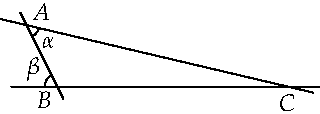 settings.tex="pdflatex";

texpreamble("\usepackage{amsmath}
\usepackage{amsthm,amssymb}
\usepackage{mathpazo}
\usepackage[svgnames]{xcolor}
");
import graph;

size(160);


pair A=(-0.5,1);
pair B=-A;
pair C=(8,-1);

real h=0.2;

draw(A+h*(A-B)--B+h*(B-A));
draw(A+0.5h*(A-C)--C+0.5h*(C-A));
draw(C+0.7h*(C-B)--B+h*(B-C));

draw("$\alpha$",arc(A,0.41,180*angle(B-A)/pi,180*angle(C-A)/pi));
draw("$\beta$",arc(B,0.41,180*angle(A-B)/pi,180));

label("$A$",A,NE);
label("$B$",B,SW);
label("$C$",C,S);




